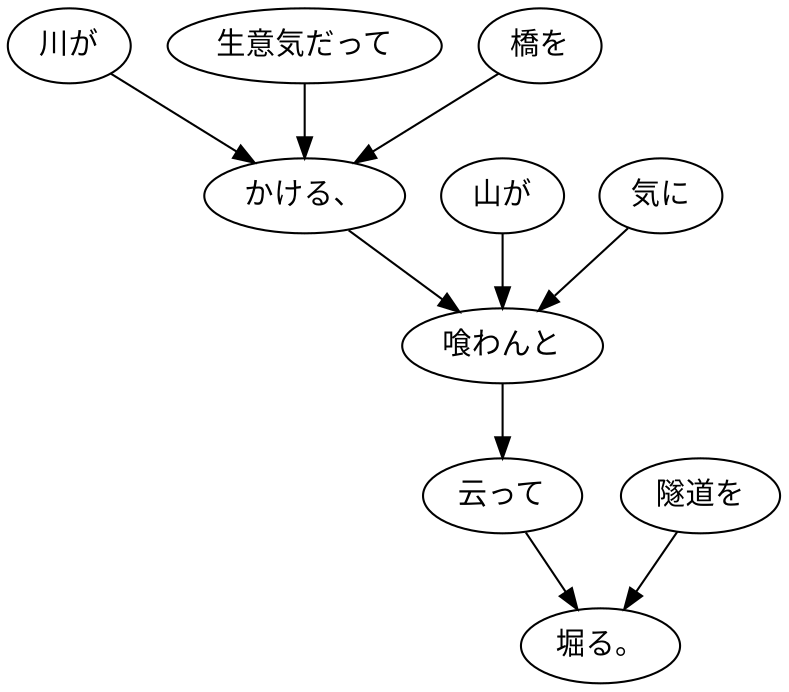 digraph graph5518 {
	node0 [label="川が"];
	node1 [label="生意気だって"];
	node2 [label="橋を"];
	node3 [label="かける、"];
	node4 [label="山が"];
	node5 [label="気に"];
	node6 [label="喰わんと"];
	node7 [label="云って"];
	node8 [label="隧道を"];
	node9 [label="堀る。"];
	node0 -> node3;
	node1 -> node3;
	node2 -> node3;
	node3 -> node6;
	node4 -> node6;
	node5 -> node6;
	node6 -> node7;
	node7 -> node9;
	node8 -> node9;
}
